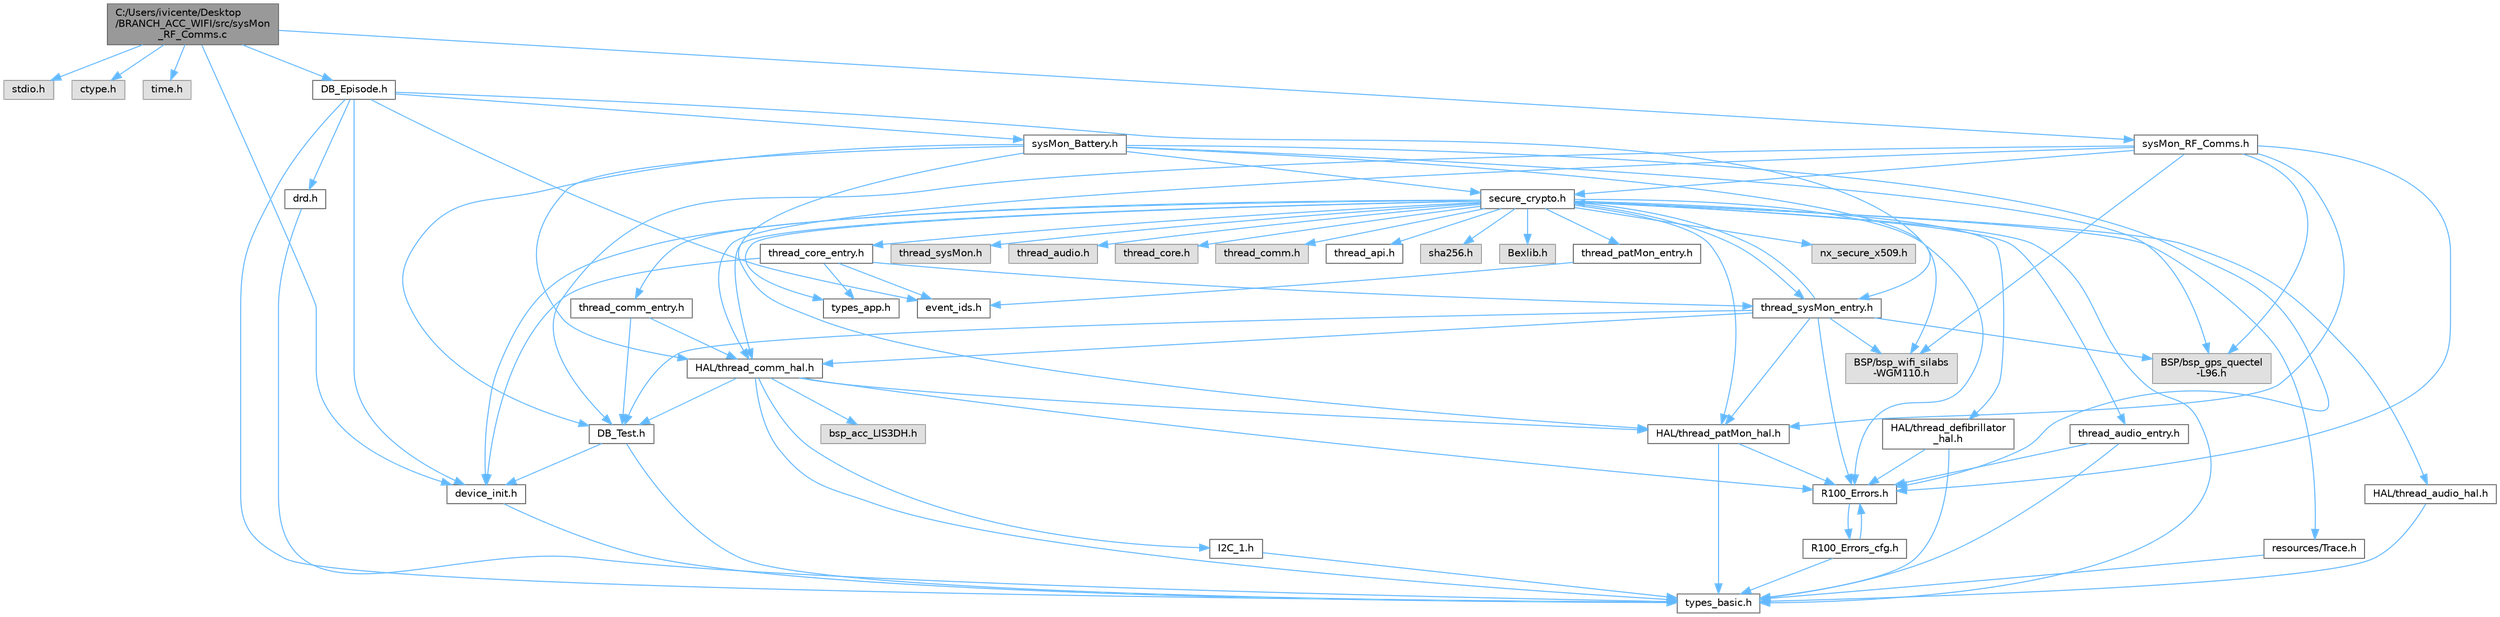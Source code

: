 digraph "C:/Users/ivicente/Desktop/BRANCH_ACC_WIFI/src/sysMon_RF_Comms.c"
{
 // LATEX_PDF_SIZE
  bgcolor="transparent";
  edge [fontname=Helvetica,fontsize=10,labelfontname=Helvetica,labelfontsize=10];
  node [fontname=Helvetica,fontsize=10,shape=box,height=0.2,width=0.4];
  Node1 [id="Node000001",label="C:/Users/ivicente/Desktop\l/BRANCH_ACC_WIFI/src/sysMon\l_RF_Comms.c",height=0.2,width=0.4,color="gray40", fillcolor="grey60", style="filled", fontcolor="black",tooltip="RF communications executed in the context of the SysMon thread."];
  Node1 -> Node2 [id="edge1_Node000001_Node000002",color="steelblue1",style="solid",tooltip=" "];
  Node2 [id="Node000002",label="stdio.h",height=0.2,width=0.4,color="grey60", fillcolor="#E0E0E0", style="filled",tooltip=" "];
  Node1 -> Node3 [id="edge2_Node000001_Node000003",color="steelblue1",style="solid",tooltip=" "];
  Node3 [id="Node000003",label="ctype.h",height=0.2,width=0.4,color="grey60", fillcolor="#E0E0E0", style="filled",tooltip=" "];
  Node1 -> Node4 [id="edge3_Node000001_Node000004",color="steelblue1",style="solid",tooltip=" "];
  Node4 [id="Node000004",label="time.h",height=0.2,width=0.4,color="grey60", fillcolor="#E0E0E0", style="filled",tooltip=" "];
  Node1 -> Node5 [id="edge4_Node000001_Node000005",color="steelblue1",style="solid",tooltip=" "];
  Node5 [id="Node000005",label="device_init.h",height=0.2,width=0.4,color="grey40", fillcolor="white", style="filled",URL="$a00017.html",tooltip=" "];
  Node5 -> Node6 [id="edge5_Node000005_Node000006",color="steelblue1",style="solid",tooltip=" "];
  Node6 [id="Node000006",label="types_basic.h",height=0.2,width=0.4,color="grey40", fillcolor="white", style="filled",URL="$a00137.html",tooltip="Basic Types' definition."];
  Node1 -> Node7 [id="edge6_Node000001_Node000007",color="steelblue1",style="solid",tooltip=" "];
  Node7 [id="Node000007",label="DB_Episode.h",height=0.2,width=0.4,color="grey40", fillcolor="white", style="filled",URL="$a00005.html",tooltip="Episode header file."];
  Node7 -> Node5 [id="edge7_Node000007_Node000005",color="steelblue1",style="solid",tooltip=" "];
  Node7 -> Node6 [id="edge8_Node000007_Node000006",color="steelblue1",style="solid",tooltip=" "];
  Node7 -> Node8 [id="edge9_Node000007_Node000008",color="steelblue1",style="solid",tooltip=" "];
  Node8 [id="Node000008",label="drd.h",height=0.2,width=0.4,color="grey40", fillcolor="white", style="filled",URL="$a00140.html",tooltip="Basic Types Definition."];
  Node8 -> Node6 [id="edge10_Node000008_Node000006",color="steelblue1",style="solid",tooltip=" "];
  Node7 -> Node9 [id="edge11_Node000007_Node000009",color="steelblue1",style="solid",tooltip=" "];
  Node9 [id="Node000009",label="sysMon_Battery.h",height=0.2,width=0.4,color="grey40", fillcolor="white", style="filled",URL="$a00056.html",tooltip="Header with functions related to the battery services."];
  Node9 -> Node10 [id="edge12_Node000009_Node000010",color="steelblue1",style="solid",tooltip=" "];
  Node10 [id="Node000010",label="R100_Errors.h",height=0.2,width=0.4,color="grey40", fillcolor="white", style="filled",URL="$a00038.html",tooltip=" "];
  Node10 -> Node11 [id="edge13_Node000010_Node000011",color="steelblue1",style="solid",tooltip=" "];
  Node11 [id="Node000011",label="R100_Errors_cfg.h",height=0.2,width=0.4,color="grey40", fillcolor="white", style="filled",URL="$a00044.html",tooltip=" "];
  Node11 -> Node10 [id="edge14_Node000011_Node000010",color="steelblue1",style="solid",tooltip=" "];
  Node11 -> Node6 [id="edge15_Node000011_Node000006",color="steelblue1",style="solid",tooltip=" "];
  Node9 -> Node12 [id="edge16_Node000009_Node000012",color="steelblue1",style="solid",tooltip=" "];
  Node12 [id="Node000012",label="HAL/thread_patMon_hal.h",height=0.2,width=0.4,color="grey40", fillcolor="white", style="filled",URL="$a00221.html",tooltip="Header with functions related to the patMon BSP service."];
  Node12 -> Node6 [id="edge17_Node000012_Node000006",color="steelblue1",style="solid",tooltip=" "];
  Node12 -> Node10 [id="edge18_Node000012_Node000010",color="steelblue1",style="solid",tooltip=" "];
  Node9 -> Node13 [id="edge19_Node000009_Node000013",color="steelblue1",style="solid",tooltip=" "];
  Node13 [id="Node000013",label="HAL/thread_comm_hal.h",height=0.2,width=0.4,color="grey40", fillcolor="white", style="filled",URL="$a00191.html",tooltip="Header with functions related to the HAL Comm."];
  Node13 -> Node10 [id="edge20_Node000013_Node000010",color="steelblue1",style="solid",tooltip=" "];
  Node13 -> Node6 [id="edge21_Node000013_Node000006",color="steelblue1",style="solid",tooltip=" "];
  Node13 -> Node12 [id="edge22_Node000013_Node000012",color="steelblue1",style="solid",tooltip=" "];
  Node13 -> Node14 [id="edge23_Node000013_Node000014",color="steelblue1",style="solid",tooltip=" "];
  Node14 [id="Node000014",label="DB_Test.h",height=0.2,width=0.4,color="grey40", fillcolor="white", style="filled",URL="$a00011.html",tooltip="Test File header file."];
  Node14 -> Node5 [id="edge24_Node000014_Node000005",color="steelblue1",style="solid",tooltip=" "];
  Node14 -> Node6 [id="edge25_Node000014_Node000006",color="steelblue1",style="solid",tooltip=" "];
  Node13 -> Node15 [id="edge26_Node000013_Node000015",color="steelblue1",style="solid",tooltip=" "];
  Node15 [id="Node000015",label="I2C_1.h",height=0.2,width=0.4,color="grey40", fillcolor="white", style="filled",URL="$a00161.html",tooltip="Header with functions related to the I2C-1."];
  Node15 -> Node6 [id="edge27_Node000015_Node000006",color="steelblue1",style="solid",tooltip=" "];
  Node13 -> Node16 [id="edge28_Node000013_Node000016",color="steelblue1",style="solid",tooltip=" "];
  Node16 [id="Node000016",label="bsp_acc_LIS3DH.h",height=0.2,width=0.4,color="grey60", fillcolor="#E0E0E0", style="filled",tooltip=" "];
  Node9 -> Node14 [id="edge29_Node000009_Node000014",color="steelblue1",style="solid",tooltip=" "];
  Node9 -> Node17 [id="edge30_Node000009_Node000017",color="steelblue1",style="solid",tooltip=" "];
  Node17 [id="Node000017",label="secure_crypto.h",height=0.2,width=0.4,color="grey40", fillcolor="white", style="filled",URL="$a00050.html",tooltip="NetX secure for check certificates."];
  Node17 -> Node18 [id="edge31_Node000017_Node000018",color="steelblue1",style="solid",tooltip=" "];
  Node18 [id="Node000018",label="nx_secure_x509.h",height=0.2,width=0.4,color="grey60", fillcolor="#E0E0E0", style="filled",tooltip=" "];
  Node17 -> Node13 [id="edge32_Node000017_Node000013",color="steelblue1",style="solid",tooltip=" "];
  Node17 -> Node5 [id="edge33_Node000017_Node000005",color="steelblue1",style="solid",tooltip=" "];
  Node17 -> Node19 [id="edge34_Node000017_Node000019",color="steelblue1",style="solid",tooltip=" "];
  Node19 [id="Node000019",label="resources/Trace.h",height=0.2,width=0.4,color="grey40", fillcolor="white", style="filled",URL="$a00251.html",tooltip=" "];
  Node19 -> Node6 [id="edge35_Node000019_Node000006",color="steelblue1",style="solid",tooltip=" "];
  Node17 -> Node10 [id="edge36_Node000017_Node000010",color="steelblue1",style="solid",tooltip=" "];
  Node17 -> Node6 [id="edge37_Node000017_Node000006",color="steelblue1",style="solid",tooltip=" "];
  Node17 -> Node20 [id="edge38_Node000017_Node000020",color="steelblue1",style="solid",tooltip=" "];
  Node20 [id="Node000020",label="types_app.h",height=0.2,width=0.4,color="grey40", fillcolor="white", style="filled",URL="$a00134.html",tooltip="Common Types' definition."];
  Node17 -> Node21 [id="edge39_Node000017_Node000021",color="steelblue1",style="solid",tooltip=" "];
  Node21 [id="Node000021",label="HAL/thread_defibrillator\l_hal.h",height=0.2,width=0.4,color="grey40", fillcolor="white", style="filled",URL="$a00203.html",tooltip="Header with functions related to the defibrillator BSP service."];
  Node21 -> Node6 [id="edge40_Node000021_Node000006",color="steelblue1",style="solid",tooltip=" "];
  Node21 -> Node10 [id="edge41_Node000021_Node000010",color="steelblue1",style="solid",tooltip=" "];
  Node17 -> Node12 [id="edge42_Node000017_Node000012",color="steelblue1",style="solid",tooltip=" "];
  Node17 -> Node22 [id="edge43_Node000017_Node000022",color="steelblue1",style="solid",tooltip=" "];
  Node22 [id="Node000022",label="HAL/thread_audio_hal.h",height=0.2,width=0.4,color="grey40", fillcolor="white", style="filled",URL="$a00185.html",tooltip="Header with functions related to the audio BSP service."];
  Node22 -> Node6 [id="edge44_Node000022_Node000006",color="steelblue1",style="solid",tooltip=" "];
  Node17 -> Node23 [id="edge45_Node000017_Node000023",color="steelblue1",style="solid",tooltip=" "];
  Node23 [id="Node000023",label="thread_comm_entry.h",height=0.2,width=0.4,color="grey40", fillcolor="white", style="filled",URL="$a00083.html",tooltip="Header for Comm Thread entry."];
  Node23 -> Node13 [id="edge46_Node000023_Node000013",color="steelblue1",style="solid",tooltip=" "];
  Node23 -> Node14 [id="edge47_Node000023_Node000014",color="steelblue1",style="solid",tooltip=" "];
  Node17 -> Node24 [id="edge48_Node000017_Node000024",color="steelblue1",style="solid",tooltip=" "];
  Node24 [id="Node000024",label="thread_patMon_entry.h",height=0.2,width=0.4,color="grey40", fillcolor="white", style="filled",URL="$a00119.html",tooltip=" "];
  Node24 -> Node25 [id="edge49_Node000024_Node000025",color="steelblue1",style="solid",tooltip=" "];
  Node25 [id="Node000025",label="event_ids.h",height=0.2,width=0.4,color="grey40", fillcolor="white", style="filled",URL="$a00020.html",tooltip="Event identifiers header file."];
  Node17 -> Node26 [id="edge50_Node000017_Node000026",color="steelblue1",style="solid",tooltip=" "];
  Node26 [id="Node000026",label="thread_sysMon_entry.h",height=0.2,width=0.4,color="grey40", fillcolor="white", style="filled",URL="$a00131.html",tooltip="Header with functions related to the system monitor service."];
  Node26 -> Node10 [id="edge51_Node000026_Node000010",color="steelblue1",style="solid",tooltip=" "];
  Node26 -> Node12 [id="edge52_Node000026_Node000012",color="steelblue1",style="solid",tooltip=" "];
  Node26 -> Node13 [id="edge53_Node000026_Node000013",color="steelblue1",style="solid",tooltip=" "];
  Node26 -> Node14 [id="edge54_Node000026_Node000014",color="steelblue1",style="solid",tooltip=" "];
  Node26 -> Node17 [id="edge55_Node000026_Node000017",color="steelblue1",style="solid",tooltip=" "];
  Node26 -> Node27 [id="edge56_Node000026_Node000027",color="steelblue1",style="solid",tooltip=" "];
  Node27 [id="Node000027",label="BSP/bsp_wifi_silabs\l-WGM110.h",height=0.2,width=0.4,color="grey60", fillcolor="#E0E0E0", style="filled",tooltip=" "];
  Node26 -> Node28 [id="edge57_Node000026_Node000028",color="steelblue1",style="solid",tooltip=" "];
  Node28 [id="Node000028",label="BSP/bsp_gps_quectel\l-L96.h",height=0.2,width=0.4,color="grey60", fillcolor="#E0E0E0", style="filled",tooltip=" "];
  Node17 -> Node29 [id="edge58_Node000017_Node000029",color="steelblue1",style="solid",tooltip=" "];
  Node29 [id="Node000029",label="thread_sysMon.h",height=0.2,width=0.4,color="grey60", fillcolor="#E0E0E0", style="filled",tooltip=" "];
  Node17 -> Node30 [id="edge59_Node000017_Node000030",color="steelblue1",style="solid",tooltip=" "];
  Node30 [id="Node000030",label="thread_audio_entry.h",height=0.2,width=0.4,color="grey40", fillcolor="white", style="filled",URL="$a00077.html",tooltip="Header with functions related to the audio service."];
  Node30 -> Node10 [id="edge60_Node000030_Node000010",color="steelblue1",style="solid",tooltip=" "];
  Node30 -> Node6 [id="edge61_Node000030_Node000006",color="steelblue1",style="solid",tooltip=" "];
  Node17 -> Node31 [id="edge62_Node000017_Node000031",color="steelblue1",style="solid",tooltip=" "];
  Node31 [id="Node000031",label="thread_audio.h",height=0.2,width=0.4,color="grey60", fillcolor="#E0E0E0", style="filled",tooltip=" "];
  Node17 -> Node32 [id="edge63_Node000017_Node000032",color="steelblue1",style="solid",tooltip=" "];
  Node32 [id="Node000032",label="thread_core_entry.h",height=0.2,width=0.4,color="grey40", fillcolor="white", style="filled",URL="$a00089.html",tooltip="Header with functions related to the core service."];
  Node32 -> Node5 [id="edge64_Node000032_Node000005",color="steelblue1",style="solid",tooltip=" "];
  Node32 -> Node20 [id="edge65_Node000032_Node000020",color="steelblue1",style="solid",tooltip=" "];
  Node32 -> Node25 [id="edge66_Node000032_Node000025",color="steelblue1",style="solid",tooltip=" "];
  Node32 -> Node26 [id="edge67_Node000032_Node000026",color="steelblue1",style="solid",tooltip=" "];
  Node17 -> Node33 [id="edge68_Node000017_Node000033",color="steelblue1",style="solid",tooltip=" "];
  Node33 [id="Node000033",label="thread_core.h",height=0.2,width=0.4,color="grey60", fillcolor="#E0E0E0", style="filled",tooltip=" "];
  Node17 -> Node34 [id="edge69_Node000017_Node000034",color="steelblue1",style="solid",tooltip=" "];
  Node34 [id="Node000034",label="thread_comm.h",height=0.2,width=0.4,color="grey60", fillcolor="#E0E0E0", style="filled",tooltip=" "];
  Node17 -> Node35 [id="edge70_Node000017_Node000035",color="steelblue1",style="solid",tooltip=" "];
  Node35 [id="Node000035",label="thread_api.h",height=0.2,width=0.4,color="grey40", fillcolor="white", style="filled",URL="$a00071.html",tooltip="Header with functions related to thread APIs."];
  Node17 -> Node36 [id="edge71_Node000017_Node000036",color="steelblue1",style="solid",tooltip=" "];
  Node36 [id="Node000036",label="sha256.h",height=0.2,width=0.4,color="grey60", fillcolor="#E0E0E0", style="filled",tooltip=" "];
  Node17 -> Node37 [id="edge72_Node000017_Node000037",color="steelblue1",style="solid",tooltip=" "];
  Node37 [id="Node000037",label="Bexlib.h",height=0.2,width=0.4,color="grey60", fillcolor="#E0E0E0", style="filled",tooltip=" "];
  Node9 -> Node27 [id="edge73_Node000009_Node000027",color="steelblue1",style="solid",tooltip=" "];
  Node9 -> Node28 [id="edge74_Node000009_Node000028",color="steelblue1",style="solid",tooltip=" "];
  Node7 -> Node26 [id="edge75_Node000007_Node000026",color="steelblue1",style="solid",tooltip=" "];
  Node7 -> Node25 [id="edge76_Node000007_Node000025",color="steelblue1",style="solid",tooltip=" "];
  Node1 -> Node38 [id="edge77_Node000001_Node000038",color="steelblue1",style="solid",tooltip=" "];
  Node38 [id="Node000038",label="sysMon_RF_Comms.h",height=0.2,width=0.4,color="grey40", fillcolor="white", style="filled",URL="$a00062.html",tooltip="Header with functions related to the RF comms services."];
  Node38 -> Node10 [id="edge78_Node000038_Node000010",color="steelblue1",style="solid",tooltip=" "];
  Node38 -> Node12 [id="edge79_Node000038_Node000012",color="steelblue1",style="solid",tooltip=" "];
  Node38 -> Node13 [id="edge80_Node000038_Node000013",color="steelblue1",style="solid",tooltip=" "];
  Node38 -> Node14 [id="edge81_Node000038_Node000014",color="steelblue1",style="solid",tooltip=" "];
  Node38 -> Node17 [id="edge82_Node000038_Node000017",color="steelblue1",style="solid",tooltip=" "];
  Node38 -> Node27 [id="edge83_Node000038_Node000027",color="steelblue1",style="solid",tooltip=" "];
  Node38 -> Node28 [id="edge84_Node000038_Node000028",color="steelblue1",style="solid",tooltip=" "];
}
